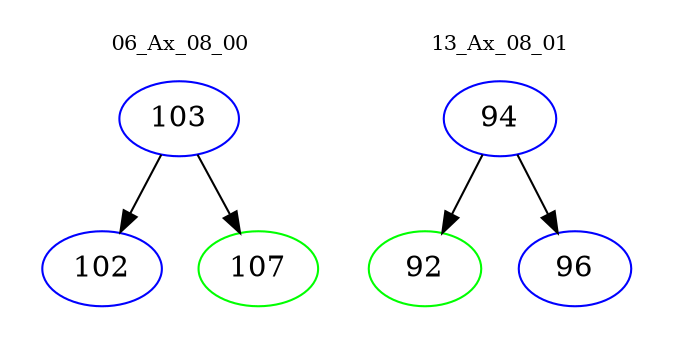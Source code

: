digraph{
subgraph cluster_0 {
color = white
label = "06_Ax_08_00";
fontsize=10;
T0_103 [label="103", color="blue"]
T0_103 -> T0_102 [color="black"]
T0_102 [label="102", color="blue"]
T0_103 -> T0_107 [color="black"]
T0_107 [label="107", color="green"]
}
subgraph cluster_1 {
color = white
label = "13_Ax_08_01";
fontsize=10;
T1_94 [label="94", color="blue"]
T1_94 -> T1_92 [color="black"]
T1_92 [label="92", color="green"]
T1_94 -> T1_96 [color="black"]
T1_96 [label="96", color="blue"]
}
}
